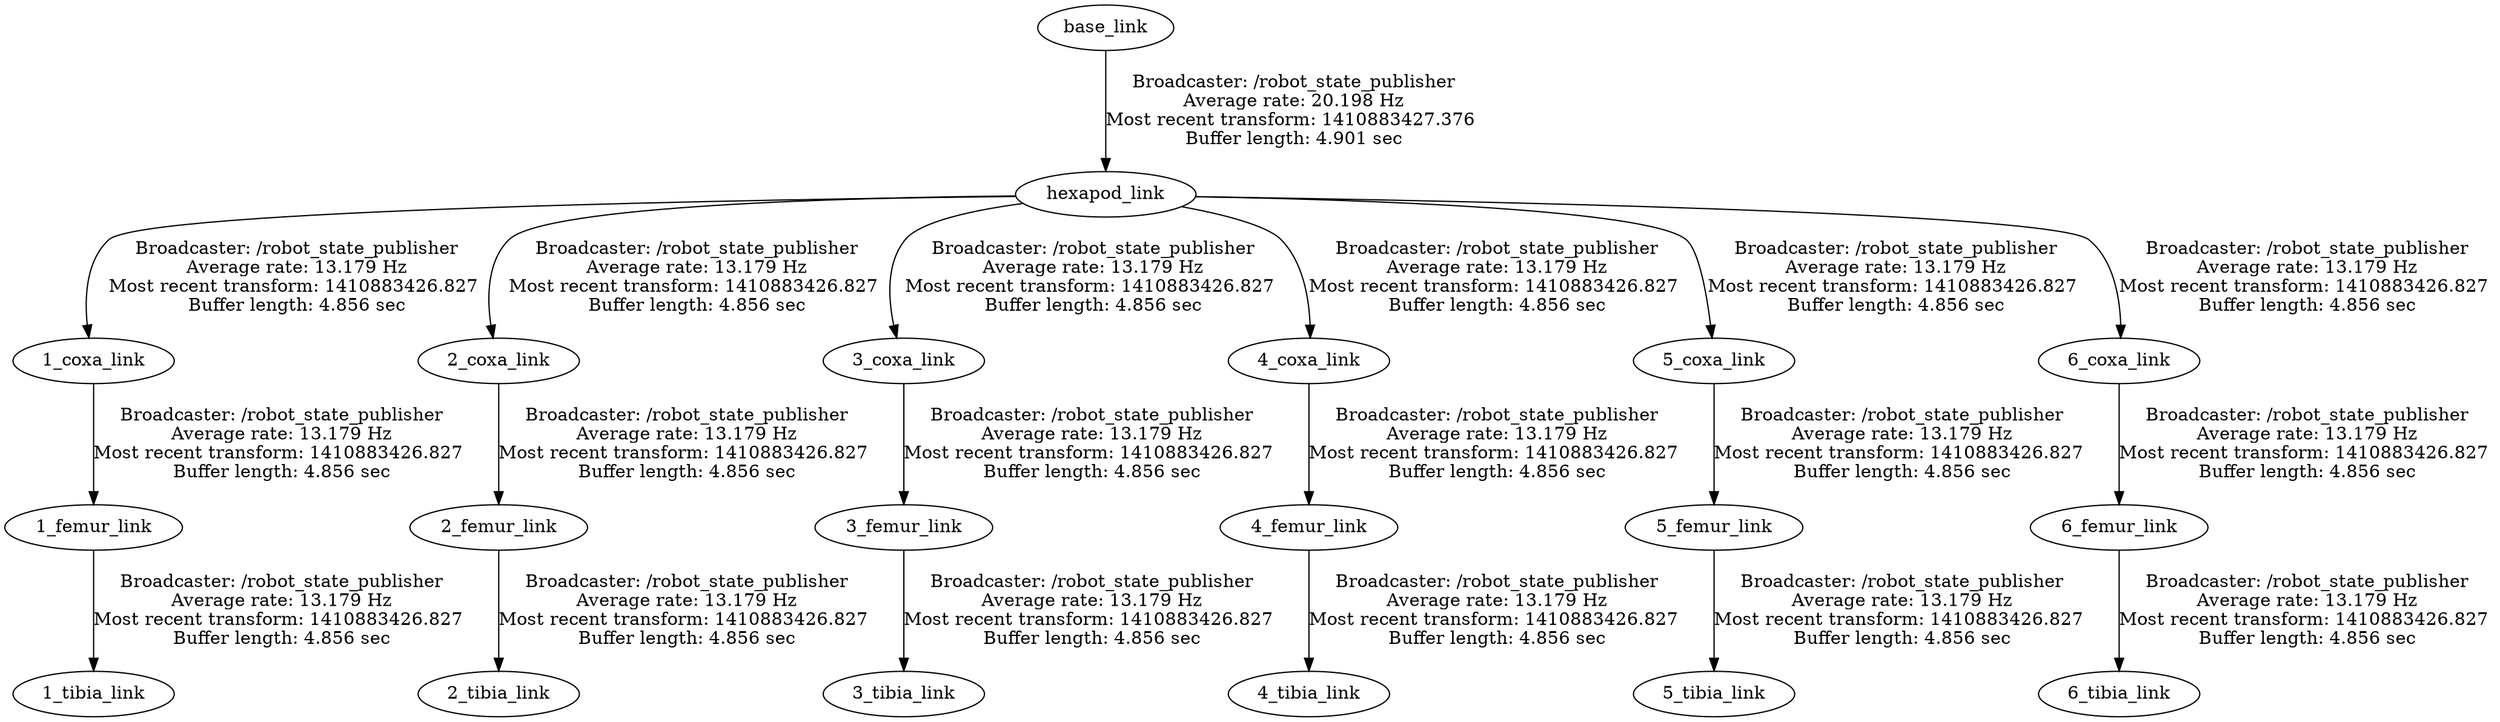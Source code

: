 digraph G {
"hexapod_link" -> "1_coxa_link"[label="Broadcaster: /robot_state_publisher\nAverage rate: 13.179 Hz\nMost recent transform: 1410883426.827 \nBuffer length: 4.856 sec\n"];
"base_link" -> "hexapod_link"[label="Broadcaster: /robot_state_publisher\nAverage rate: 20.198 Hz\nMost recent transform: 1410883427.376 \nBuffer length: 4.901 sec\n"];
"1_coxa_link" -> "1_femur_link"[label="Broadcaster: /robot_state_publisher\nAverage rate: 13.179 Hz\nMost recent transform: 1410883426.827 \nBuffer length: 4.856 sec\n"];
"1_femur_link" -> "1_tibia_link"[label="Broadcaster: /robot_state_publisher\nAverage rate: 13.179 Hz\nMost recent transform: 1410883426.827 \nBuffer length: 4.856 sec\n"];
"hexapod_link" -> "2_coxa_link"[label="Broadcaster: /robot_state_publisher\nAverage rate: 13.179 Hz\nMost recent transform: 1410883426.827 \nBuffer length: 4.856 sec\n"];
"2_coxa_link" -> "2_femur_link"[label="Broadcaster: /robot_state_publisher\nAverage rate: 13.179 Hz\nMost recent transform: 1410883426.827 \nBuffer length: 4.856 sec\n"];
"2_femur_link" -> "2_tibia_link"[label="Broadcaster: /robot_state_publisher\nAverage rate: 13.179 Hz\nMost recent transform: 1410883426.827 \nBuffer length: 4.856 sec\n"];
"hexapod_link" -> "3_coxa_link"[label="Broadcaster: /robot_state_publisher\nAverage rate: 13.179 Hz\nMost recent transform: 1410883426.827 \nBuffer length: 4.856 sec\n"];
"3_coxa_link" -> "3_femur_link"[label="Broadcaster: /robot_state_publisher\nAverage rate: 13.179 Hz\nMost recent transform: 1410883426.827 \nBuffer length: 4.856 sec\n"];
"3_femur_link" -> "3_tibia_link"[label="Broadcaster: /robot_state_publisher\nAverage rate: 13.179 Hz\nMost recent transform: 1410883426.827 \nBuffer length: 4.856 sec\n"];
"hexapod_link" -> "4_coxa_link"[label="Broadcaster: /robot_state_publisher\nAverage rate: 13.179 Hz\nMost recent transform: 1410883426.827 \nBuffer length: 4.856 sec\n"];
"4_coxa_link" -> "4_femur_link"[label="Broadcaster: /robot_state_publisher\nAverage rate: 13.179 Hz\nMost recent transform: 1410883426.827 \nBuffer length: 4.856 sec\n"];
"4_femur_link" -> "4_tibia_link"[label="Broadcaster: /robot_state_publisher\nAverage rate: 13.179 Hz\nMost recent transform: 1410883426.827 \nBuffer length: 4.856 sec\n"];
"hexapod_link" -> "5_coxa_link"[label="Broadcaster: /robot_state_publisher\nAverage rate: 13.179 Hz\nMost recent transform: 1410883426.827 \nBuffer length: 4.856 sec\n"];
"5_coxa_link" -> "5_femur_link"[label="Broadcaster: /robot_state_publisher\nAverage rate: 13.179 Hz\nMost recent transform: 1410883426.827 \nBuffer length: 4.856 sec\n"];
"5_femur_link" -> "5_tibia_link"[label="Broadcaster: /robot_state_publisher\nAverage rate: 13.179 Hz\nMost recent transform: 1410883426.827 \nBuffer length: 4.856 sec\n"];
"hexapod_link" -> "6_coxa_link"[label="Broadcaster: /robot_state_publisher\nAverage rate: 13.179 Hz\nMost recent transform: 1410883426.827 \nBuffer length: 4.856 sec\n"];
"6_coxa_link" -> "6_femur_link"[label="Broadcaster: /robot_state_publisher\nAverage rate: 13.179 Hz\nMost recent transform: 1410883426.827 \nBuffer length: 4.856 sec\n"];
"6_femur_link" -> "6_tibia_link"[label="Broadcaster: /robot_state_publisher\nAverage rate: 13.179 Hz\nMost recent transform: 1410883426.827 \nBuffer length: 4.856 sec\n"];
}